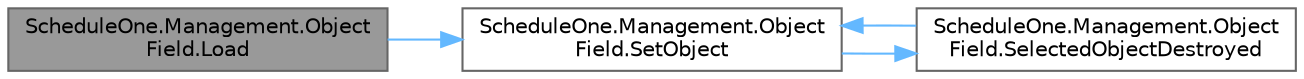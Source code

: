 digraph "ScheduleOne.Management.ObjectField.Load"
{
 // LATEX_PDF_SIZE
  bgcolor="transparent";
  edge [fontname=Helvetica,fontsize=10,labelfontname=Helvetica,labelfontsize=10];
  node [fontname=Helvetica,fontsize=10,shape=box,height=0.2,width=0.4];
  rankdir="LR";
  Node1 [id="Node000001",label="ScheduleOne.Management.Object\lField.Load",height=0.2,width=0.4,color="gray40", fillcolor="grey60", style="filled", fontcolor="black",tooltip=" "];
  Node1 -> Node2 [id="edge1_Node000001_Node000002",color="steelblue1",style="solid",tooltip=" "];
  Node2 [id="Node000002",label="ScheduleOne.Management.Object\lField.SetObject",height=0.2,width=0.4,color="grey40", fillcolor="white", style="filled",URL="$class_schedule_one_1_1_management_1_1_object_field.html#acf2532d08f29da9ee6824bf1508d5126",tooltip=" "];
  Node2 -> Node3 [id="edge2_Node000002_Node000003",color="steelblue1",style="solid",tooltip=" "];
  Node3 [id="Node000003",label="ScheduleOne.Management.Object\lField.SelectedObjectDestroyed",height=0.2,width=0.4,color="grey40", fillcolor="white", style="filled",URL="$class_schedule_one_1_1_management_1_1_object_field.html#a5fbe66ba37a0b7565b680652880b6c20",tooltip=" "];
  Node3 -> Node2 [id="edge3_Node000003_Node000002",color="steelblue1",style="solid",tooltip=" "];
}
